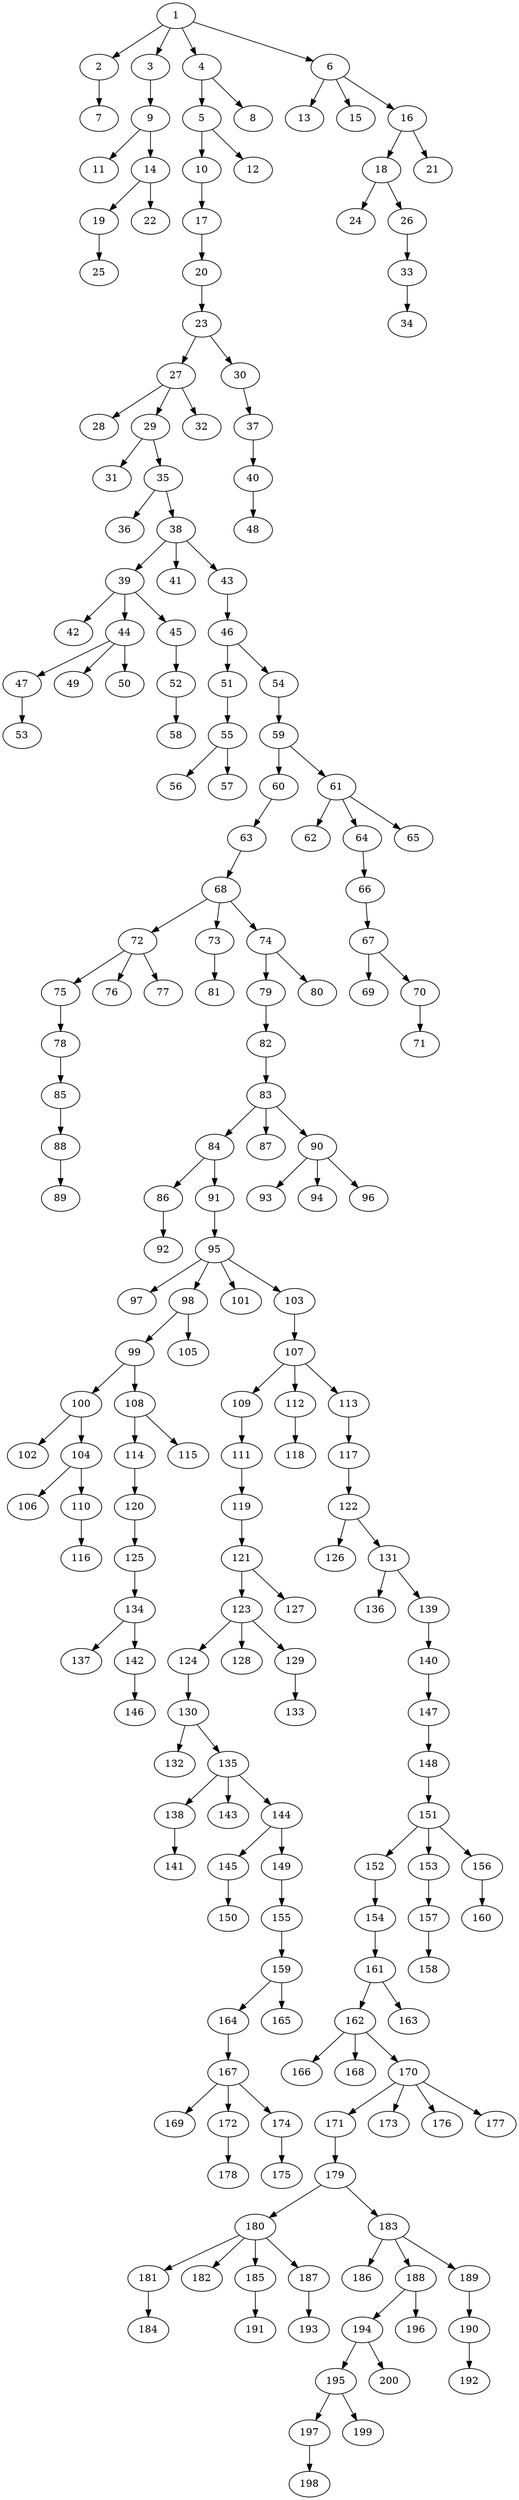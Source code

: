 // DAG automatically generated by daggen at Wed Apr 12 12:21:18 2017
// ./daggen --dot -n 200 --jump=5 --fat=0.2 --regularity=0.2 --density=0.2 
digraph G {
  1 [size="368293445632", alpha="0.11"]
  1 -> 2 [size ="411041792"]
  1 -> 3 [size ="411041792"]
  1 -> 4 [size ="411041792"]
  1 -> 6 [size ="411041792"]
  2 [size="67713190848", alpha="0.19"]
  2 -> 7 [size ="75497472"]
  3 [size="879192577159", alpha="0.14"]
  3 -> 9 [size ="679477248"]
  4 [size="54323063290", alpha="0.16"]
  4 -> 5 [size ="209715200"]
  4 -> 8 [size ="209715200"]
  5 [size="134217728000", alpha="0.10"]
  5 -> 10 [size ="209715200"]
  5 -> 12 [size ="209715200"]
  6 [size="782757789696", alpha="0.19"]
  6 -> 13 [size ="679477248"]
  6 -> 15 [size ="679477248"]
  6 -> 16 [size ="679477248"]
  7 [size="29448010424", alpha="0.15"]
  8 [size="549755813888", alpha="0.07"]
  9 [size="15218204313", alpha="0.15"]
  9 -> 11 [size ="411041792"]
  9 -> 14 [size ="411041792"]
  10 [size="8589934592", alpha="0.17"]
  10 -> 17 [size ="33554432"]
  11 [size="549755813888", alpha="0.02"]
  12 [size="1057358846042", alpha="0.03"]
  13 [size="481328188", alpha="0.18"]
  14 [size="368293445632", alpha="0.13"]
  14 -> 19 [size ="411041792"]
  14 -> 22 [size ="411041792"]
  15 [size="1651351435", alpha="0.16"]
  16 [size="28991029248", alpha="0.17"]
  16 -> 18 [size ="75497472"]
  16 -> 21 [size ="75497472"]
  17 [size="1073741824000", alpha="0.19"]
  17 -> 20 [size ="838860800"]
  18 [size="15639258621", alpha="0.16"]
  18 -> 24 [size ="33554432"]
  18 -> 26 [size ="33554432"]
  19 [size="24574132259", alpha="0.15"]
  19 -> 25 [size ="838860800"]
  20 [size="171830809944", alpha="0.08"]
  20 -> 23 [size ="134217728"]
  21 [size="937141094470", alpha="0.10"]
  22 [size="27985547961", alpha="0.06"]
  23 [size="8437848066", alpha="0.12"]
  23 -> 27 [size ="209715200"]
  23 -> 30 [size ="209715200"]
  24 [size="18374837891", alpha="0.17"]
  25 [size="26870079876", alpha="0.07"]
  26 [size="6199293808", alpha="0.04"]
  26 -> 33 [size ="134217728"]
  27 [size="8274268470", alpha="0.07"]
  27 -> 28 [size ="33554432"]
  27 -> 29 [size ="33554432"]
  27 -> 32 [size ="33554432"]
  28 [size="1080702870551", alpha="0.16"]
  29 [size="231928233984", alpha="0.14"]
  29 -> 31 [size ="301989888"]
  29 -> 35 [size ="301989888"]
  30 [size="28991029248", alpha="0.11"]
  30 -> 37 [size ="75497472"]
  31 [size="431561296", alpha="0.00"]
  32 [size="218741093863", alpha="0.13"]
  33 [size="518708783699", alpha="0.17"]
  33 -> 34 [size ="411041792"]
  34 [size="92056785193", alpha="0.10"]
  35 [size="40957688544", alpha="0.02"]
  35 -> 36 [size ="134217728"]
  35 -> 38 [size ="134217728"]
  36 [size="1354695996", alpha="0.11"]
  37 [size="197642502890", alpha="0.16"]
  37 -> 40 [size ="411041792"]
  38 [size="549755813888", alpha="0.15"]
  38 -> 39 [size ="536870912"]
  38 -> 41 [size ="536870912"]
  38 -> 43 [size ="536870912"]
  39 [size="191103934311", alpha="0.14"]
  39 -> 42 [size ="209715200"]
  39 -> 44 [size ="209715200"]
  39 -> 45 [size ="209715200"]
  40 [size="77250738162", alpha="0.15"]
  40 -> 48 [size ="75497472"]
  41 [size="137989283356", alpha="0.16"]
  42 [size="356618937129", alpha="0.15"]
  43 [size="782757789696", alpha="0.16"]
  43 -> 46 [size ="679477248"]
  44 [size="682840960360", alpha="0.06"]
  44 -> 47 [size ="536870912"]
  44 -> 49 [size ="536870912"]
  44 -> 50 [size ="536870912"]
  45 [size="1073741824000", alpha="0.12"]
  45 -> 52 [size ="838860800"]
  46 [size="782757789696", alpha="0.04"]
  46 -> 51 [size ="679477248"]
  46 -> 54 [size ="679477248"]
  47 [size="281558457790", alpha="0.02"]
  47 -> 53 [size ="838860800"]
  48 [size="10731651998", alpha="0.02"]
  49 [size="9784231532", alpha="0.01"]
  50 [size="33041528529", alpha="0.18"]
  51 [size="5884046897", alpha="0.00"]
  51 -> 55 [size ="134217728"]
  52 [size="134217728000", alpha="0.06"]
  52 -> 58 [size ="209715200"]
  53 [size="549755813888", alpha="0.11"]
  54 [size="782757789696", alpha="0.15"]
  54 -> 59 [size ="679477248"]
  55 [size="6192326144", alpha="0.01"]
  55 -> 56 [size ="134217728"]
  55 -> 57 [size ="134217728"]
  56 [size="1022126009325", alpha="0.09"]
  57 [size="8063480219", alpha="0.05"]
  58 [size="3321795275", alpha="0.11"]
  59 [size="1253273447427", alpha="0.06"]
  59 -> 60 [size ="838860800"]
  59 -> 61 [size ="838860800"]
  60 [size="1281209104840", alpha="0.12"]
  60 -> 63 [size ="838860800"]
  61 [size="4790277832", alpha="0.02"]
  61 -> 62 [size ="134217728"]
  61 -> 64 [size ="134217728"]
  61 -> 65 [size ="134217728"]
  62 [size="549755813888", alpha="0.00"]
  63 [size="368293445632", alpha="0.11"]
  63 -> 68 [size ="411041792"]
  64 [size="95252272527", alpha="0.10"]
  64 -> 66 [size ="209715200"]
  65 [size="4789274424", alpha="0.10"]
  66 [size="782757789696", alpha="0.15"]
  66 -> 67 [size ="679477248"]
  67 [size="590230500236", alpha="0.14"]
  67 -> 69 [size ="536870912"]
  67 -> 70 [size ="536870912"]
  68 [size="335698555584", alpha="0.15"]
  68 -> 72 [size ="301989888"]
  68 -> 73 [size ="301989888"]
  68 -> 74 [size ="301989888"]
  69 [size="2670014028", alpha="0.17"]
  70 [size="231928233984", alpha="0.02"]
  70 -> 71 [size ="301989888"]
  71 [size="231928233984", alpha="0.17"]
  72 [size="33368779199", alpha="0.07"]
  72 -> 75 [size ="33554432"]
  72 -> 76 [size ="33554432"]
  72 -> 77 [size ="33554432"]
  73 [size="1148194198", alpha="0.19"]
  73 -> 81 [size ="75497472"]
  74 [size="8589934592", alpha="0.16"]
  74 -> 79 [size ="33554432"]
  74 -> 80 [size ="33554432"]
  75 [size="14709171254", alpha="0.20"]
  75 -> 78 [size ="301989888"]
  76 [size="134217728000", alpha="0.10"]
  77 [size="68719476736", alpha="0.14"]
  78 [size="134217728000", alpha="0.17"]
  78 -> 85 [size ="209715200"]
  79 [size="2749955062", alpha="0.05"]
  79 -> 82 [size ="75497472"]
  80 [size="1048877184", alpha="0.07"]
  81 [size="4278803530", alpha="0.05"]
  82 [size="200265837096", alpha="0.16"]
  82 -> 83 [size ="134217728"]
  83 [size="549755813888", alpha="0.01"]
  83 -> 84 [size ="536870912"]
  83 -> 87 [size ="536870912"]
  83 -> 90 [size ="536870912"]
  84 [size="4862225302", alpha="0.11"]
  84 -> 86 [size ="134217728"]
  84 -> 91 [size ="134217728"]
  85 [size="28991029248", alpha="0.10"]
  85 -> 88 [size ="75497472"]
  86 [size="28991029248", alpha="0.07"]
  86 -> 92 [size ="75497472"]
  87 [size="368293445632", alpha="0.15"]
  88 [size="1445784331", alpha="0.08"]
  88 -> 89 [size ="75497472"]
  89 [size="11927149293", alpha="0.18"]
  90 [size="249022598829", alpha="0.01"]
  90 -> 93 [size ="209715200"]
  90 -> 94 [size ="209715200"]
  90 -> 96 [size ="209715200"]
  91 [size="68719476736", alpha="0.10"]
  91 -> 95 [size ="134217728"]
  92 [size="38834006341", alpha="0.02"]
  93 [size="9498640264", alpha="0.16"]
  94 [size="134217728000", alpha="0.19"]
  95 [size="37224153453", alpha="0.04"]
  95 -> 97 [size ="33554432"]
  95 -> 98 [size ="33554432"]
  95 -> 101 [size ="33554432"]
  95 -> 103 [size ="33554432"]
  96 [size="1176310522994", alpha="0.12"]
  97 [size="42605953898", alpha="0.10"]
  98 [size="8589934592", alpha="0.05"]
  98 -> 99 [size ="33554432"]
  98 -> 105 [size ="33554432"]
  99 [size="24007024472", alpha="0.13"]
  99 -> 100 [size ="536870912"]
  99 -> 108 [size ="536870912"]
  100 [size="10558212997", alpha="0.19"]
  100 -> 102 [size ="209715200"]
  100 -> 104 [size ="209715200"]
  101 [size="18970726761", alpha="0.08"]
  102 [size="68719476736", alpha="0.06"]
  103 [size="5046923998", alpha="0.13"]
  103 -> 107 [size ="536870912"]
  104 [size="782757789696", alpha="0.20"]
  104 -> 106 [size ="679477248"]
  104 -> 110 [size ="679477248"]
  105 [size="134217728000", alpha="0.08"]
  106 [size="255085500706", alpha="0.12"]
  107 [size="15325523840", alpha="0.01"]
  107 -> 109 [size ="536870912"]
  107 -> 112 [size ="536870912"]
  107 -> 113 [size ="536870912"]
  108 [size="4750719942", alpha="0.03"]
  108 -> 114 [size ="75497472"]
  108 -> 115 [size ="75497472"]
  109 [size="172766787756", alpha="0.11"]
  109 -> 111 [size ="134217728"]
  110 [size="29787864726", alpha="0.09"]
  110 -> 116 [size ="536870912"]
  111 [size="782757789696", alpha="0.14"]
  111 -> 119 [size ="679477248"]
  112 [size="134217728000", alpha="0.16"]
  112 -> 118 [size ="209715200"]
  113 [size="28991029248", alpha="0.01"]
  113 -> 117 [size ="75497472"]
  114 [size="178779439296", alpha="0.20"]
  114 -> 120 [size ="134217728"]
  115 [size="28991029248", alpha="0.07"]
  116 [size="252410810909", alpha="0.05"]
  117 [size="5987611859", alpha="0.13"]
  117 -> 122 [size ="679477248"]
  118 [size="782757789696", alpha="0.15"]
  119 [size="461286854446", alpha="0.07"]
  119 -> 121 [size ="838860800"]
  120 [size="368293445632", alpha="0.14"]
  120 -> 125 [size ="411041792"]
  121 [size="96944379024", alpha="0.12"]
  121 -> 123 [size ="134217728"]
  121 -> 127 [size ="134217728"]
  122 [size="4693636928", alpha="0.09"]
  122 -> 126 [size ="134217728"]
  122 -> 131 [size ="134217728"]
  123 [size="8546478130", alpha="0.07"]
  123 -> 124 [size ="209715200"]
  123 -> 128 [size ="209715200"]
  123 -> 129 [size ="209715200"]
  124 [size="9809089296", alpha="0.10"]
  124 -> 130 [size ="411041792"]
  125 [size="97190427876", alpha="0.03"]
  125 -> 134 [size ="134217728"]
  126 [size="8589934592", alpha="0.19"]
  127 [size="7927342190", alpha="0.01"]
  128 [size="11304511449", alpha="0.15"]
  129 [size="1073741824000", alpha="0.03"]
  129 -> 133 [size ="838860800"]
  130 [size="8589934592", alpha="0.10"]
  130 -> 132 [size ="33554432"]
  130 -> 135 [size ="33554432"]
  131 [size="238274957247", alpha="0.02"]
  131 -> 136 [size ="301989888"]
  131 -> 139 [size ="301989888"]
  132 [size="549755813888", alpha="0.20"]
  133 [size="782757789696", alpha="0.18"]
  134 [size="8589934592", alpha="0.10"]
  134 -> 137 [size ="33554432"]
  134 -> 142 [size ="33554432"]
  135 [size="134217728000", alpha="0.17"]
  135 -> 138 [size ="209715200"]
  135 -> 143 [size ="209715200"]
  135 -> 144 [size ="209715200"]
  136 [size="549755813888", alpha="0.13"]
  137 [size="1340914929429", alpha="0.20"]
  138 [size="21860272637", alpha="0.06"]
  138 -> 141 [size ="679477248"]
  139 [size="18184195078", alpha="0.11"]
  139 -> 140 [size ="679477248"]
  140 [size="203808371112", alpha="0.13"]
  140 -> 147 [size ="679477248"]
  141 [size="782757789696", alpha="0.18"]
  142 [size="549755813888", alpha="0.03"]
  142 -> 146 [size ="536870912"]
  143 [size="368293445632", alpha="0.07"]
  144 [size="134217728000", alpha="0.07"]
  144 -> 145 [size ="209715200"]
  144 -> 149 [size ="209715200"]
  145 [size="231928233984", alpha="0.06"]
  145 -> 150 [size ="301989888"]
  146 [size="28991029248", alpha="0.01"]
  147 [size="701392126", alpha="0.19"]
  147 -> 148 [size ="75497472"]
  148 [size="12717010523", alpha="0.19"]
  148 -> 151 [size ="33554432"]
  149 [size="10550871447", alpha="0.13"]
  149 -> 155 [size ="679477248"]
  150 [size="6608630269", alpha="0.03"]
  151 [size="6565342267", alpha="0.13"]
  151 -> 152 [size ="134217728"]
  151 -> 153 [size ="134217728"]
  151 -> 156 [size ="134217728"]
  152 [size="4427450164", alpha="0.15"]
  152 -> 154 [size ="134217728"]
  153 [size="79960199868", alpha="0.09"]
  153 -> 157 [size ="134217728"]
  154 [size="8589934592", alpha="0.05"]
  154 -> 161 [size ="33554432"]
  155 [size="549755813888", alpha="0.15"]
  155 -> 159 [size ="536870912"]
  156 [size="68719476736", alpha="0.04"]
  156 -> 160 [size ="134217728"]
  157 [size="32042122728", alpha="0.09"]
  157 -> 158 [size ="838860800"]
  158 [size="782757789696", alpha="0.01"]
  159 [size="1347075850", alpha="0.12"]
  159 -> 164 [size ="134217728"]
  159 -> 165 [size ="134217728"]
  160 [size="13740564776", alpha="0.14"]
  161 [size="26152756509", alpha="0.01"]
  161 -> 162 [size ="838860800"]
  161 -> 163 [size ="838860800"]
  162 [size="8589934592", alpha="0.15"]
  162 -> 166 [size ="33554432"]
  162 -> 168 [size ="33554432"]
  162 -> 170 [size ="33554432"]
  163 [size="782757789696", alpha="0.03"]
  164 [size="71051288472", alpha="0.03"]
  164 -> 167 [size ="134217728"]
  165 [size="782757789696", alpha="0.12"]
  166 [size="214522583652", alpha="0.00"]
  167 [size="44903478044", alpha="0.13"]
  167 -> 169 [size ="75497472"]
  167 -> 172 [size ="75497472"]
  167 -> 174 [size ="75497472"]
  168 [size="51153185766", alpha="0.19"]
  169 [size="134217728000", alpha="0.09"]
  170 [size="85616770200", alpha="0.02"]
  170 -> 171 [size ="134217728"]
  170 -> 173 [size ="134217728"]
  170 -> 176 [size ="134217728"]
  170 -> 177 [size ="134217728"]
  171 [size="34070450389", alpha="0.01"]
  171 -> 179 [size ="679477248"]
  172 [size="1320077554", alpha="0.16"]
  172 -> 178 [size ="33554432"]
  173 [size="26525490954", alpha="0.08"]
  174 [size="782757789696", alpha="0.01"]
  174 -> 175 [size ="679477248"]
  175 [size="68719476736", alpha="0.06"]
  176 [size="9423332019", alpha="0.06"]
  177 [size="9646427645", alpha="0.17"]
  178 [size="368293445632", alpha="0.08"]
  179 [size="8961947502", alpha="0.14"]
  179 -> 180 [size ="536870912"]
  179 -> 183 [size ="536870912"]
  180 [size="23388519270", alpha="0.08"]
  180 -> 181 [size ="536870912"]
  180 -> 182 [size ="536870912"]
  180 -> 185 [size ="536870912"]
  180 -> 187 [size ="536870912"]
  181 [size="12067959757", alpha="0.05"]
  181 -> 184 [size ="209715200"]
  182 [size="362325609764", alpha="0.04"]
  183 [size="201450691620", alpha="0.04"]
  183 -> 186 [size ="134217728"]
  183 -> 188 [size ="134217728"]
  183 -> 189 [size ="134217728"]
  184 [size="1649689964", alpha="0.13"]
  185 [size="8589934592", alpha="0.12"]
  185 -> 191 [size ="33554432"]
  186 [size="2272409499", alpha="0.19"]
  187 [size="10757100220", alpha="0.05"]
  187 -> 193 [size ="301989888"]
  188 [size="28991029248", alpha="0.10"]
  188 -> 194 [size ="75497472"]
  188 -> 196 [size ="75497472"]
  189 [size="25786972929", alpha="0.18"]
  189 -> 190 [size ="33554432"]
  190 [size="5279856348", alpha="0.19"]
  190 -> 192 [size ="536870912"]
  191 [size="8589934592", alpha="0.01"]
  192 [size="68719476736", alpha="0.07"]
  193 [size="10813228017", alpha="0.01"]
  194 [size="485532074973", alpha="0.02"]
  194 -> 195 [size ="301989888"]
  194 -> 200 [size ="301989888"]
  195 [size="328694928678", alpha="0.12"]
  195 -> 197 [size ="301989888"]
  195 -> 199 [size ="301989888"]
  196 [size="782757789696", alpha="0.17"]
  197 [size="231928233984", alpha="0.04"]
  197 -> 198 [size ="301989888"]
  198 [size="47613705197", alpha="0.18"]
  199 [size="160948894996", alpha="0.16"]
  200 [size="762376874431", alpha="0.14"]
}
